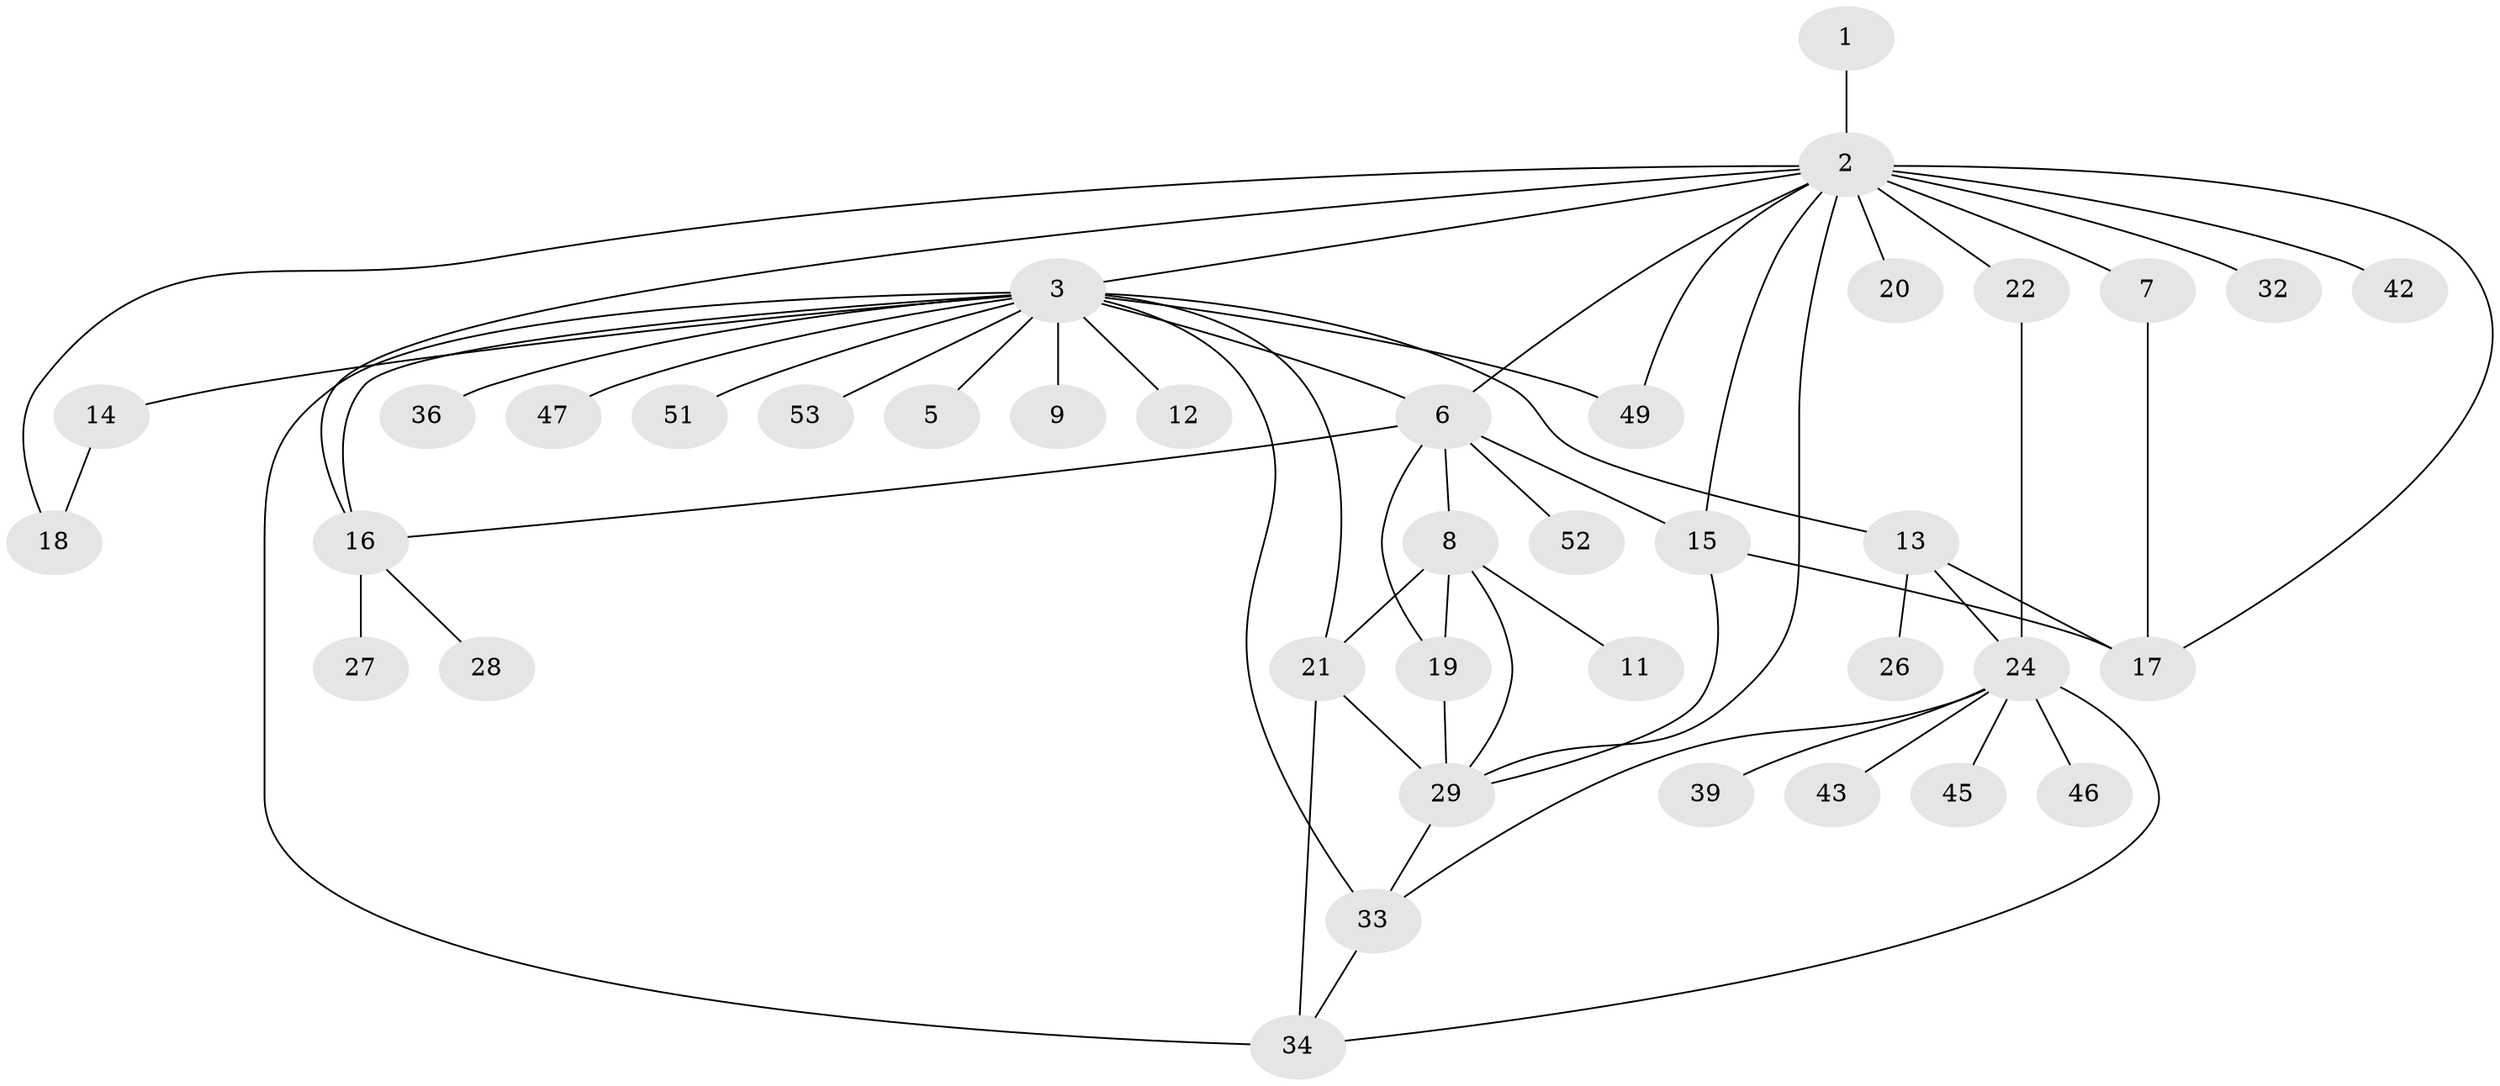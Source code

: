 // original degree distribution, {2: 0.23214285714285715, 16: 0.017857142857142856, 18: 0.017857142857142856, 6: 0.05357142857142857, 1: 0.42857142857142855, 7: 0.017857142857142856, 3: 0.07142857142857142, 5: 0.07142857142857142, 4: 0.07142857142857142, 9: 0.017857142857142856}
// Generated by graph-tools (version 1.1) at 2025/41/03/06/25 10:41:45]
// undirected, 39 vertices, 59 edges
graph export_dot {
graph [start="1"]
  node [color=gray90,style=filled];
  1 [super="+55"];
  2 [super="+50"];
  3 [super="+4"];
  5;
  6 [super="+40"];
  7 [super="+54"];
  8 [super="+10"];
  9;
  11;
  12;
  13 [super="+31"];
  14;
  15 [super="+25"];
  16 [super="+56"];
  17 [super="+30"];
  18 [super="+23"];
  19;
  20;
  21;
  22 [super="+38"];
  24 [super="+35"];
  26;
  27;
  28;
  29 [super="+41"];
  32;
  33;
  34 [super="+48"];
  36 [super="+37"];
  39 [super="+44"];
  42;
  43;
  45;
  46;
  47;
  49;
  51;
  52;
  53;
  1 -- 2;
  2 -- 3;
  2 -- 6;
  2 -- 7;
  2 -- 15;
  2 -- 16;
  2 -- 18;
  2 -- 20;
  2 -- 22 [weight=2];
  2 -- 32;
  2 -- 42;
  2 -- 49;
  2 -- 29;
  2 -- 17;
  3 -- 5;
  3 -- 6 [weight=3];
  3 -- 9;
  3 -- 12;
  3 -- 33;
  3 -- 34;
  3 -- 36 [weight=2];
  3 -- 47;
  3 -- 49;
  3 -- 51;
  3 -- 53;
  3 -- 21;
  3 -- 13;
  3 -- 14;
  3 -- 16;
  6 -- 8 [weight=2];
  6 -- 15;
  6 -- 52;
  6 -- 16;
  6 -- 19;
  7 -- 17;
  8 -- 19;
  8 -- 21;
  8 -- 11;
  8 -- 29;
  13 -- 24;
  13 -- 26;
  13 -- 17;
  14 -- 18;
  15 -- 17;
  15 -- 29;
  16 -- 27;
  16 -- 28;
  19 -- 29;
  21 -- 29;
  21 -- 34;
  22 -- 24;
  24 -- 33;
  24 -- 34;
  24 -- 39;
  24 -- 43;
  24 -- 45;
  24 -- 46;
  29 -- 33;
  33 -- 34;
}
